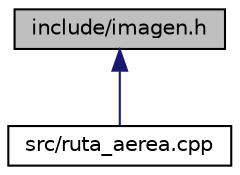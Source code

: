 digraph "include/imagen.h"
{
 // LATEX_PDF_SIZE
  edge [fontname="Helvetica",fontsize="10",labelfontname="Helvetica",labelfontsize="10"];
  node [fontname="Helvetica",fontsize="10",shape=record];
  Node1 [label="include/imagen.h",height=0.2,width=0.4,color="black", fillcolor="grey75", style="filled", fontcolor="black",tooltip="Fichero cabecera de Imagen."];
  Node1 -> Node2 [dir="back",color="midnightblue",fontsize="10",style="solid",fontname="Helvetica"];
  Node2 [label="src/ruta_aerea.cpp",height=0.2,width=0.4,color="black", fillcolor="white", style="filled",URL="$ruta__aerea_8cpp.html",tooltip=" "];
}
